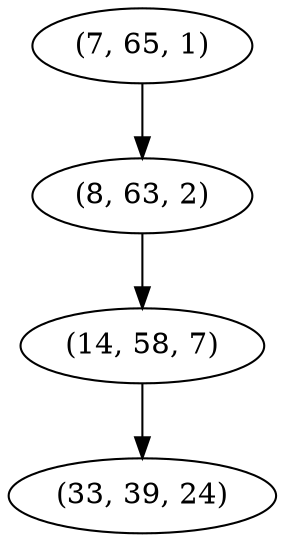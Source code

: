 digraph tree {
    "(7, 65, 1)";
    "(8, 63, 2)";
    "(14, 58, 7)";
    "(33, 39, 24)";
    "(7, 65, 1)" -> "(8, 63, 2)";
    "(8, 63, 2)" -> "(14, 58, 7)";
    "(14, 58, 7)" -> "(33, 39, 24)";
}
